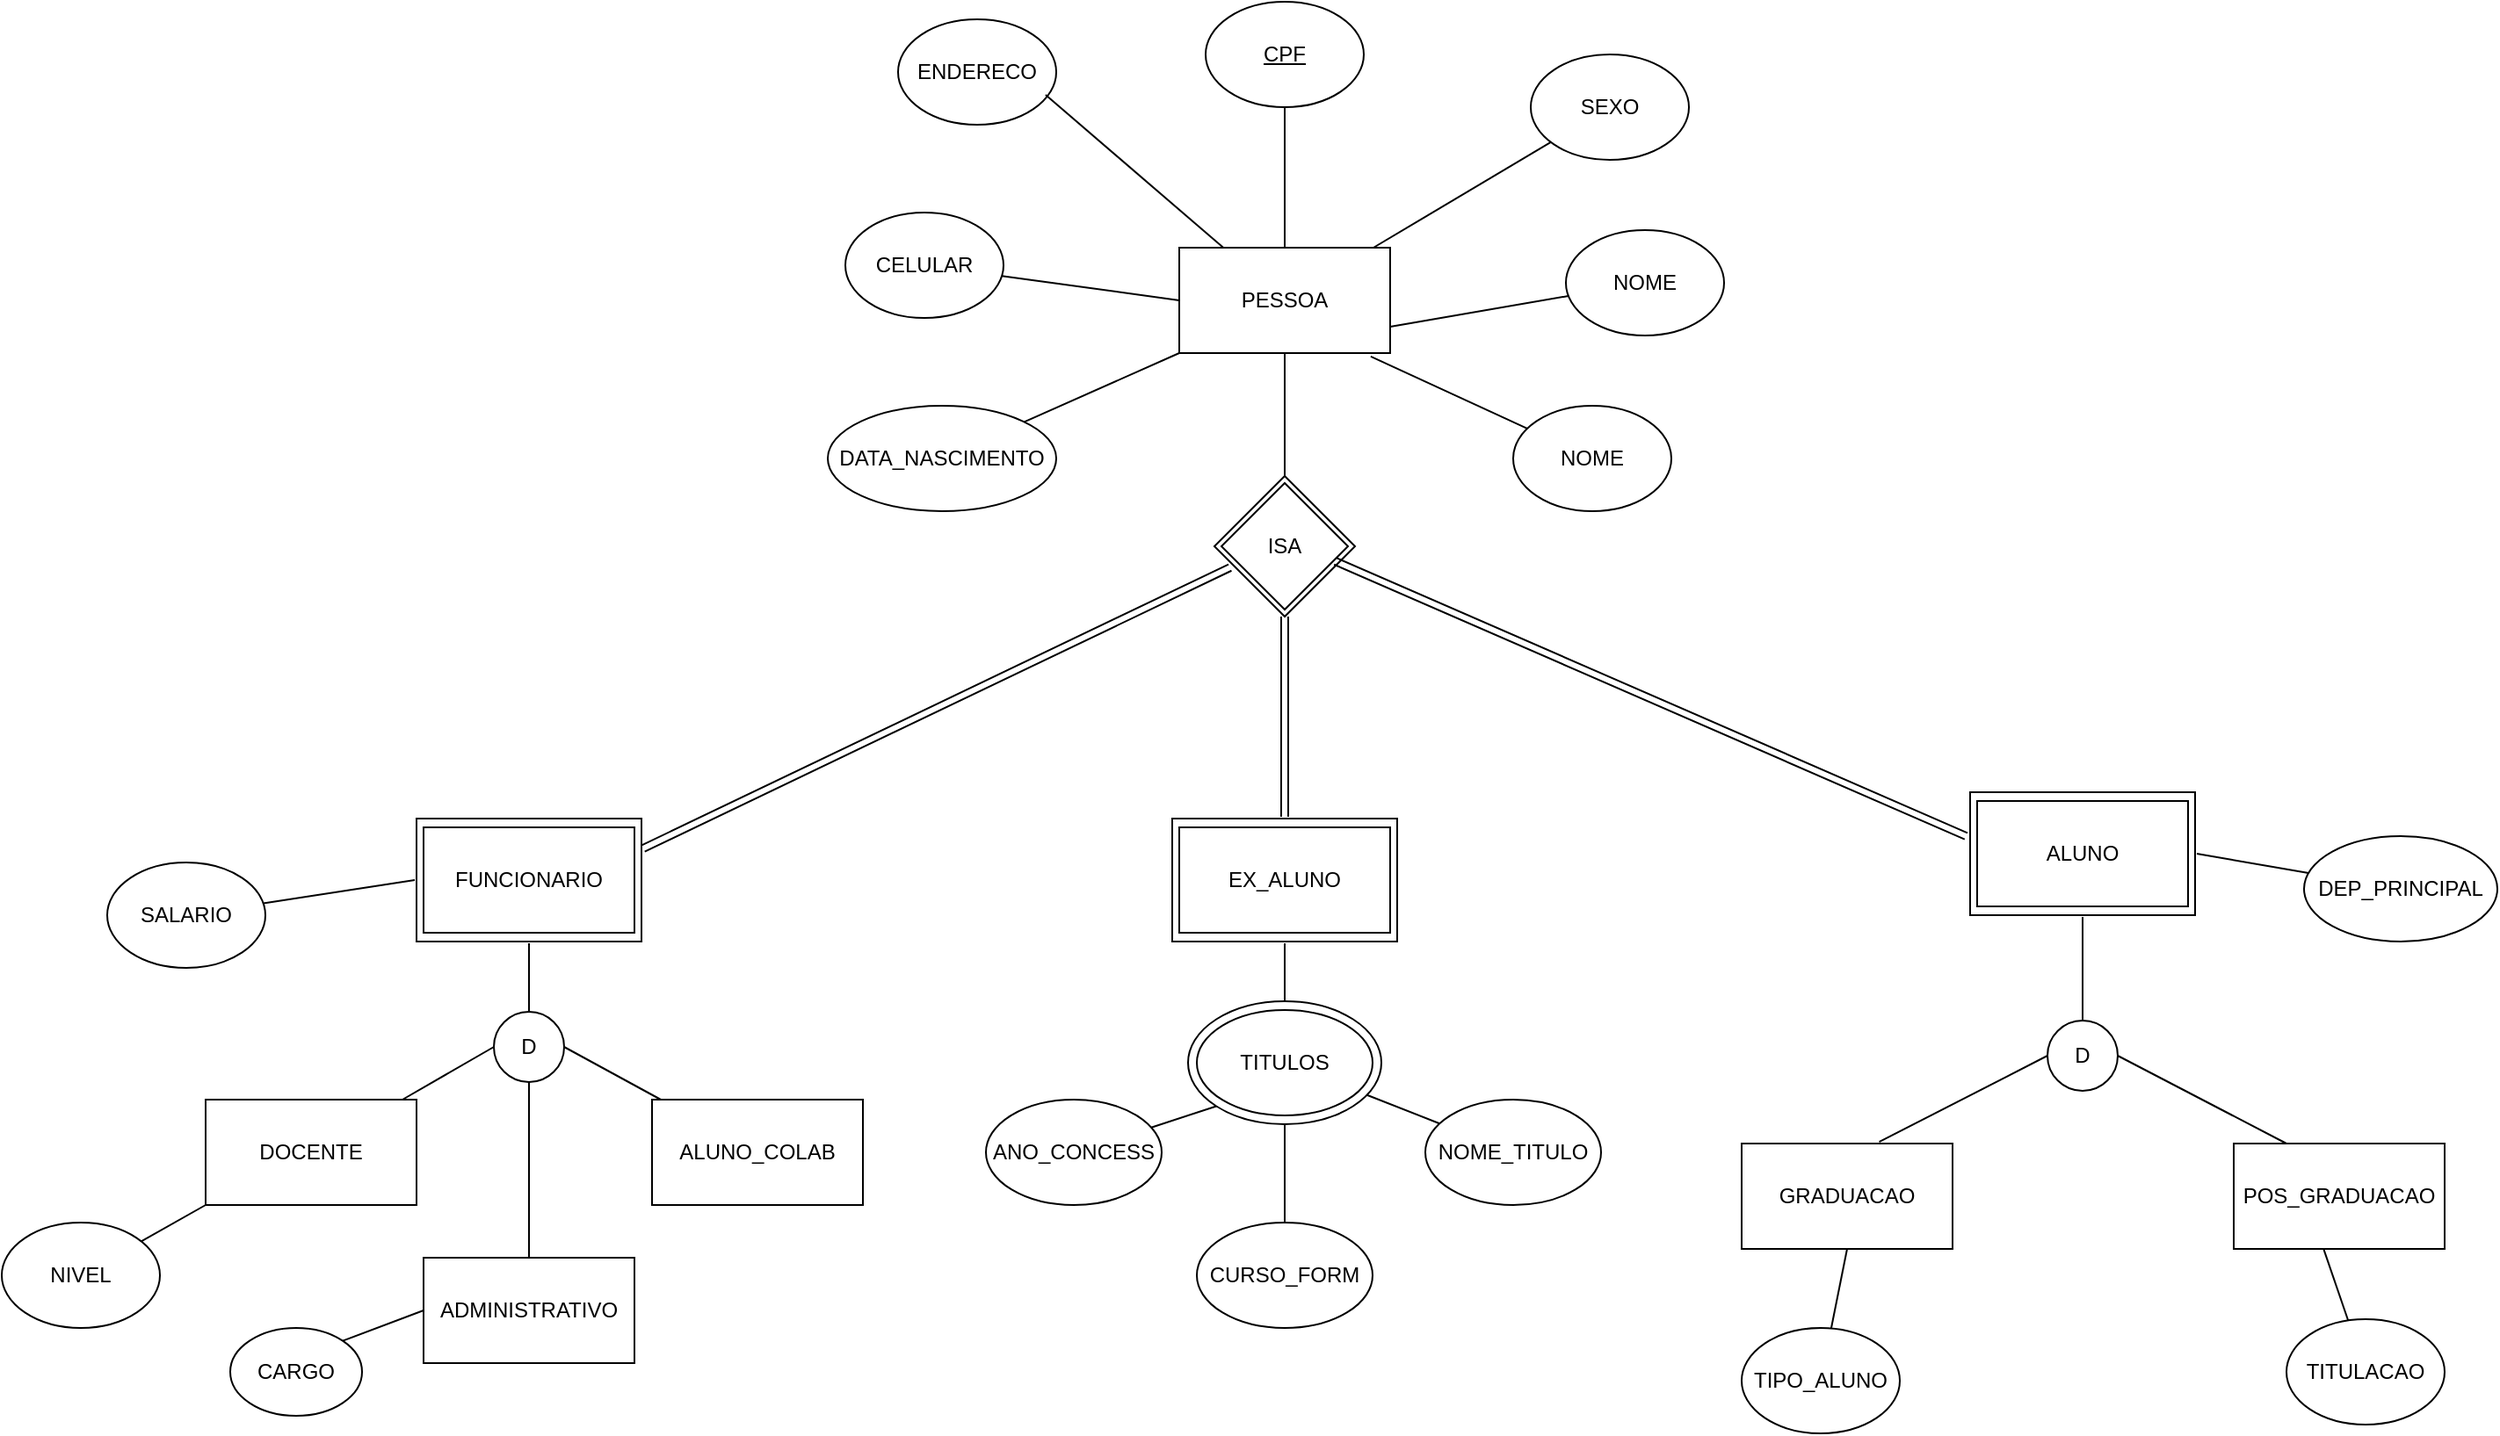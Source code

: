 <mxfile version="24.7.16">
  <diagram name="Página-1" id="u749EwfQCi2cCJrFoXEE">
    <mxGraphModel dx="1687" dy="885" grid="1" gridSize="10" guides="1" tooltips="1" connect="1" arrows="1" fold="1" page="1" pageScale="1" pageWidth="1600" pageHeight="900" math="0" shadow="0">
      <root>
        <mxCell id="0" />
        <mxCell id="1" parent="0" />
        <mxCell id="or4VyKjwcbR6dctSnrOE-1" value="PESSOA" style="rounded=0;whiteSpace=wrap;html=1;" vertex="1" parent="1">
          <mxGeometry x="730" y="180" width="120" height="60" as="geometry" />
        </mxCell>
        <mxCell id="or4VyKjwcbR6dctSnrOE-3" value="&lt;u&gt;CPF&lt;/u&gt;" style="ellipse;whiteSpace=wrap;html=1;" vertex="1" parent="1">
          <mxGeometry x="745" y="40" width="90" height="60" as="geometry" />
        </mxCell>
        <mxCell id="or4VyKjwcbR6dctSnrOE-4" value="NOME" style="ellipse;whiteSpace=wrap;html=1;" vertex="1" parent="1">
          <mxGeometry x="920" y="270" width="90" height="60" as="geometry" />
        </mxCell>
        <mxCell id="or4VyKjwcbR6dctSnrOE-5" value="NOME" style="ellipse;whiteSpace=wrap;html=1;" vertex="1" parent="1">
          <mxGeometry x="950" y="170" width="90" height="60" as="geometry" />
        </mxCell>
        <mxCell id="or4VyKjwcbR6dctSnrOE-6" value="SEXO" style="ellipse;whiteSpace=wrap;html=1;" vertex="1" parent="1">
          <mxGeometry x="930" y="70" width="90" height="60" as="geometry" />
        </mxCell>
        <mxCell id="or4VyKjwcbR6dctSnrOE-7" value="ENDERECO" style="ellipse;whiteSpace=wrap;html=1;" vertex="1" parent="1">
          <mxGeometry x="570" y="50" width="90" height="60" as="geometry" />
        </mxCell>
        <mxCell id="or4VyKjwcbR6dctSnrOE-8" value="CELULAR" style="ellipse;whiteSpace=wrap;html=1;" vertex="1" parent="1">
          <mxGeometry x="540" y="160" width="90" height="60" as="geometry" />
        </mxCell>
        <mxCell id="or4VyKjwcbR6dctSnrOE-9" value="DATA_NASCIMENTO" style="ellipse;whiteSpace=wrap;html=1;" vertex="1" parent="1">
          <mxGeometry x="530" y="270" width="130" height="60" as="geometry" />
        </mxCell>
        <mxCell id="or4VyKjwcbR6dctSnrOE-10" value="" style="endArrow=none;html=1;rounded=0;entryX=0;entryY=0.5;entryDx=0;entryDy=0;" edge="1" parent="1" source="or4VyKjwcbR6dctSnrOE-8" target="or4VyKjwcbR6dctSnrOE-1">
          <mxGeometry width="50" height="50" relative="1" as="geometry">
            <mxPoint x="750" y="240" as="sourcePoint" />
            <mxPoint x="800" y="190" as="targetPoint" />
          </mxGeometry>
        </mxCell>
        <mxCell id="or4VyKjwcbR6dctSnrOE-11" value="" style="endArrow=none;html=1;rounded=0;entryX=0;entryY=1;entryDx=0;entryDy=0;" edge="1" parent="1" source="or4VyKjwcbR6dctSnrOE-9" target="or4VyKjwcbR6dctSnrOE-1">
          <mxGeometry width="50" height="50" relative="1" as="geometry">
            <mxPoint x="640" y="227" as="sourcePoint" />
            <mxPoint x="740" y="220" as="targetPoint" />
          </mxGeometry>
        </mxCell>
        <mxCell id="or4VyKjwcbR6dctSnrOE-12" value="" style="endArrow=none;html=1;rounded=0;exitX=0.908;exitY=1.033;exitDx=0;exitDy=0;exitPerimeter=0;" edge="1" parent="1" source="or4VyKjwcbR6dctSnrOE-1" target="or4VyKjwcbR6dctSnrOE-4">
          <mxGeometry width="50" height="50" relative="1" as="geometry">
            <mxPoint x="650" y="237" as="sourcePoint" />
            <mxPoint x="750" y="230" as="targetPoint" />
          </mxGeometry>
        </mxCell>
        <mxCell id="or4VyKjwcbR6dctSnrOE-13" value="" style="endArrow=none;html=1;rounded=0;exitX=1;exitY=0.75;exitDx=0;exitDy=0;" edge="1" parent="1" source="or4VyKjwcbR6dctSnrOE-1" target="or4VyKjwcbR6dctSnrOE-5">
          <mxGeometry width="50" height="50" relative="1" as="geometry">
            <mxPoint x="660" y="247" as="sourcePoint" />
            <mxPoint x="760" y="240" as="targetPoint" />
          </mxGeometry>
        </mxCell>
        <mxCell id="or4VyKjwcbR6dctSnrOE-14" value="" style="endArrow=none;html=1;rounded=0;" edge="1" parent="1" source="or4VyKjwcbR6dctSnrOE-1" target="or4VyKjwcbR6dctSnrOE-6">
          <mxGeometry width="50" height="50" relative="1" as="geometry">
            <mxPoint x="670" y="257" as="sourcePoint" />
            <mxPoint x="770" y="250" as="targetPoint" />
          </mxGeometry>
        </mxCell>
        <mxCell id="or4VyKjwcbR6dctSnrOE-15" value="" style="endArrow=none;html=1;rounded=0;" edge="1" parent="1" source="or4VyKjwcbR6dctSnrOE-1" target="or4VyKjwcbR6dctSnrOE-3">
          <mxGeometry width="50" height="50" relative="1" as="geometry">
            <mxPoint x="680" y="267" as="sourcePoint" />
            <mxPoint x="780" y="260" as="targetPoint" />
          </mxGeometry>
        </mxCell>
        <mxCell id="or4VyKjwcbR6dctSnrOE-16" value="" style="endArrow=none;html=1;rounded=0;exitX=0.933;exitY=0.717;exitDx=0;exitDy=0;exitPerimeter=0;" edge="1" parent="1" source="or4VyKjwcbR6dctSnrOE-7" target="or4VyKjwcbR6dctSnrOE-1">
          <mxGeometry width="50" height="50" relative="1" as="geometry">
            <mxPoint x="690" y="277" as="sourcePoint" />
            <mxPoint x="790" y="270" as="targetPoint" />
          </mxGeometry>
        </mxCell>
        <mxCell id="or4VyKjwcbR6dctSnrOE-17" value="D" style="ellipse;whiteSpace=wrap;html=1;aspect=fixed;" vertex="1" parent="1">
          <mxGeometry x="340" y="615" width="40" height="40" as="geometry" />
        </mxCell>
        <mxCell id="or4VyKjwcbR6dctSnrOE-19" value="FUNCIONARIO" style="rounded=0;whiteSpace=wrap;html=1;perimeterSpacing=1;fillStyle=auto;" vertex="1" parent="1">
          <mxGeometry x="300" y="510" width="120" height="60" as="geometry" />
        </mxCell>
        <mxCell id="or4VyKjwcbR6dctSnrOE-20" value="ISA" style="rhombus;whiteSpace=wrap;html=1;double=1;" vertex="1" parent="1">
          <mxGeometry x="750" y="310" width="80" height="80" as="geometry" />
        </mxCell>
        <mxCell id="or4VyKjwcbR6dctSnrOE-21" value="" style="endArrow=none;html=1;rounded=0;entryX=0.5;entryY=1;entryDx=0;entryDy=0;exitX=0.5;exitY=0;exitDx=0;exitDy=0;" edge="1" parent="1" source="or4VyKjwcbR6dctSnrOE-20" target="or4VyKjwcbR6dctSnrOE-1">
          <mxGeometry width="50" height="50" relative="1" as="geometry">
            <mxPoint x="710" y="297" as="sourcePoint" />
            <mxPoint x="810" y="290" as="targetPoint" />
          </mxGeometry>
        </mxCell>
        <mxCell id="or4VyKjwcbR6dctSnrOE-22" value="" style="endArrow=none;html=1;rounded=0;entryX=0.111;entryY=0.651;entryDx=0;entryDy=0;shape=link;exitX=1;exitY=0.25;exitDx=0;exitDy=0;entryPerimeter=0;" edge="1" parent="1" source="or4VyKjwcbR6dctSnrOE-23" target="or4VyKjwcbR6dctSnrOE-20">
          <mxGeometry width="50" height="50" relative="1" as="geometry">
            <mxPoint x="470" y="410" as="sourcePoint" />
            <mxPoint x="500" y="280" as="targetPoint" />
          </mxGeometry>
        </mxCell>
        <mxCell id="or4VyKjwcbR6dctSnrOE-23" value="" style="rounded=0;whiteSpace=wrap;html=1;perimeterSpacing=1;fillStyle=auto;fillColor=none;" vertex="1" parent="1">
          <mxGeometry x="296" y="505" width="128" height="70" as="geometry" />
        </mxCell>
        <mxCell id="or4VyKjwcbR6dctSnrOE-24" value="SALARIO" style="ellipse;whiteSpace=wrap;html=1;" vertex="1" parent="1">
          <mxGeometry x="120" y="530" width="90" height="60" as="geometry" />
        </mxCell>
        <mxCell id="or4VyKjwcbR6dctSnrOE-25" value="" style="endArrow=none;html=1;rounded=0;exitX=0;exitY=0.5;exitDx=0;exitDy=0;" edge="1" parent="1" source="or4VyKjwcbR6dctSnrOE-23" target="or4VyKjwcbR6dctSnrOE-24">
          <mxGeometry width="50" height="50" relative="1" as="geometry">
            <mxPoint x="300" y="550" as="sourcePoint" />
            <mxPoint x="430" y="390" as="targetPoint" />
          </mxGeometry>
        </mxCell>
        <mxCell id="or4VyKjwcbR6dctSnrOE-26" value="" style="endArrow=none;html=1;rounded=0;entryX=0.5;entryY=1;entryDx=0;entryDy=0;" edge="1" parent="1" source="or4VyKjwcbR6dctSnrOE-17" target="or4VyKjwcbR6dctSnrOE-23">
          <mxGeometry width="50" height="50" relative="1" as="geometry">
            <mxPoint x="340" y="397" as="sourcePoint" />
            <mxPoint x="440" y="390" as="targetPoint" />
          </mxGeometry>
        </mxCell>
        <mxCell id="or4VyKjwcbR6dctSnrOE-27" value="DOCENTE" style="rounded=0;whiteSpace=wrap;html=1;strokeColor=default;align=center;verticalAlign=middle;fontFamily=Helvetica;fontSize=12;fontColor=default;fillColor=default;" vertex="1" parent="1">
          <mxGeometry x="176" y="665" width="120" height="60" as="geometry" />
        </mxCell>
        <mxCell id="or4VyKjwcbR6dctSnrOE-28" value="ADMINISTRATIVO" style="rounded=0;whiteSpace=wrap;html=1;strokeColor=default;align=center;verticalAlign=middle;fontFamily=Helvetica;fontSize=12;fontColor=default;fillColor=default;" vertex="1" parent="1">
          <mxGeometry x="300" y="755" width="120" height="60" as="geometry" />
        </mxCell>
        <mxCell id="or4VyKjwcbR6dctSnrOE-29" value="ALUNO_COLAB" style="rounded=0;whiteSpace=wrap;html=1;strokeColor=default;align=center;verticalAlign=middle;fontFamily=Helvetica;fontSize=12;fontColor=default;fillColor=default;" vertex="1" parent="1">
          <mxGeometry x="430" y="665" width="120" height="60" as="geometry" />
        </mxCell>
        <mxCell id="or4VyKjwcbR6dctSnrOE-30" value="" style="endArrow=none;html=1;rounded=0;entryX=0;entryY=0.5;entryDx=0;entryDy=0;" edge="1" parent="1" source="or4VyKjwcbR6dctSnrOE-27" target="or4VyKjwcbR6dctSnrOE-17">
          <mxGeometry width="50" height="50" relative="1" as="geometry">
            <mxPoint x="350" y="407" as="sourcePoint" />
            <mxPoint x="450" y="400" as="targetPoint" />
          </mxGeometry>
        </mxCell>
        <mxCell id="or4VyKjwcbR6dctSnrOE-31" value="" style="endArrow=none;html=1;rounded=0;exitX=1;exitY=0.5;exitDx=0;exitDy=0;" edge="1" parent="1" source="or4VyKjwcbR6dctSnrOE-17" target="or4VyKjwcbR6dctSnrOE-29">
          <mxGeometry width="50" height="50" relative="1" as="geometry">
            <mxPoint x="360" y="417" as="sourcePoint" />
            <mxPoint x="410" y="695" as="targetPoint" />
          </mxGeometry>
        </mxCell>
        <mxCell id="or4VyKjwcbR6dctSnrOE-32" value="" style="endArrow=none;html=1;rounded=0;exitX=0.5;exitY=1;exitDx=0;exitDy=0;" edge="1" parent="1" source="or4VyKjwcbR6dctSnrOE-17" target="or4VyKjwcbR6dctSnrOE-28">
          <mxGeometry width="50" height="50" relative="1" as="geometry">
            <mxPoint x="370" y="427" as="sourcePoint" />
            <mxPoint x="470" y="420" as="targetPoint" />
          </mxGeometry>
        </mxCell>
        <mxCell id="or4VyKjwcbR6dctSnrOE-33" value="NIVEL" style="ellipse;whiteSpace=wrap;html=1;" vertex="1" parent="1">
          <mxGeometry x="60" y="735" width="90" height="60" as="geometry" />
        </mxCell>
        <mxCell id="or4VyKjwcbR6dctSnrOE-34" value="" style="endArrow=none;html=1;rounded=0;entryX=0;entryY=1;entryDx=0;entryDy=0;" edge="1" parent="1" source="or4VyKjwcbR6dctSnrOE-33" target="or4VyKjwcbR6dctSnrOE-27">
          <mxGeometry width="50" height="50" relative="1" as="geometry">
            <mxPoint x="380" y="437" as="sourcePoint" />
            <mxPoint x="480" y="430" as="targetPoint" />
          </mxGeometry>
        </mxCell>
        <mxCell id="or4VyKjwcbR6dctSnrOE-39" value="CARGO" style="ellipse;whiteSpace=wrap;html=1;" vertex="1" parent="1">
          <mxGeometry x="190" y="795" width="75" height="50" as="geometry" />
        </mxCell>
        <mxCell id="or4VyKjwcbR6dctSnrOE-40" value="" style="endArrow=none;html=1;rounded=0;entryX=0;entryY=0.5;entryDx=0;entryDy=0;exitX=1;exitY=0;exitDx=0;exitDy=0;" edge="1" parent="1" source="or4VyKjwcbR6dctSnrOE-39" target="or4VyKjwcbR6dctSnrOE-28">
          <mxGeometry width="50" height="50" relative="1" as="geometry">
            <mxPoint x="390" y="447" as="sourcePoint" />
            <mxPoint x="490" y="440" as="targetPoint" />
          </mxGeometry>
        </mxCell>
        <mxCell id="or4VyKjwcbR6dctSnrOE-43" value="" style="rounded=0;whiteSpace=wrap;html=1;perimeterSpacing=1;fillStyle=auto;fillColor=none;" vertex="1" parent="1">
          <mxGeometry x="726" y="505" width="128" height="70" as="geometry" />
        </mxCell>
        <mxCell id="or4VyKjwcbR6dctSnrOE-46" value="EX_ALUNO" style="rounded=0;whiteSpace=wrap;html=1;" vertex="1" parent="1">
          <mxGeometry x="730" y="510" width="120" height="60" as="geometry" />
        </mxCell>
        <mxCell id="or4VyKjwcbR6dctSnrOE-47" value="" style="endArrow=none;html=1;rounded=0;entryX=0.5;entryY=1;entryDx=0;entryDy=0;shape=link;exitX=0.5;exitY=0;exitDx=0;exitDy=0;" edge="1" parent="1" source="or4VyKjwcbR6dctSnrOE-43" target="or4VyKjwcbR6dctSnrOE-20">
          <mxGeometry width="50" height="50" relative="1" as="geometry">
            <mxPoint x="435" y="447" as="sourcePoint" />
            <mxPoint x="769" y="372" as="targetPoint" />
          </mxGeometry>
        </mxCell>
        <mxCell id="or4VyKjwcbR6dctSnrOE-48" value="NOME_TITULO" style="ellipse;whiteSpace=wrap;html=1;" vertex="1" parent="1">
          <mxGeometry x="870" y="665" width="100" height="60" as="geometry" />
        </mxCell>
        <mxCell id="or4VyKjwcbR6dctSnrOE-49" value="ANO_CONCESS" style="ellipse;whiteSpace=wrap;html=1;" vertex="1" parent="1">
          <mxGeometry x="620" y="665" width="100" height="60" as="geometry" />
        </mxCell>
        <mxCell id="or4VyKjwcbR6dctSnrOE-50" value="CURSO_FORM" style="ellipse;whiteSpace=wrap;html=1;" vertex="1" parent="1">
          <mxGeometry x="740" y="735" width="100" height="60" as="geometry" />
        </mxCell>
        <mxCell id="or4VyKjwcbR6dctSnrOE-51" value="" style="endArrow=none;html=1;rounded=0;entryX=0;entryY=1;entryDx=0;entryDy=0;" edge="1" parent="1" source="or4VyKjwcbR6dctSnrOE-49" target="or4VyKjwcbR6dctSnrOE-71">
          <mxGeometry width="50" height="50" relative="1" as="geometry">
            <mxPoint x="640" y="298" as="sourcePoint" />
            <mxPoint x="740" y="250" as="targetPoint" />
          </mxGeometry>
        </mxCell>
        <mxCell id="or4VyKjwcbR6dctSnrOE-52" value="" style="endArrow=none;html=1;rounded=0;exitX=0.5;exitY=0;exitDx=0;exitDy=0;entryX=0.5;entryY=1;entryDx=0;entryDy=0;" edge="1" parent="1" source="or4VyKjwcbR6dctSnrOE-71" target="or4VyKjwcbR6dctSnrOE-43">
          <mxGeometry width="50" height="50" relative="1" as="geometry">
            <mxPoint x="696" y="624" as="sourcePoint" />
            <mxPoint x="790" y="580" as="targetPoint" />
          </mxGeometry>
        </mxCell>
        <mxCell id="or4VyKjwcbR6dctSnrOE-53" value="" style="endArrow=none;html=1;rounded=0;" edge="1" parent="1" source="or4VyKjwcbR6dctSnrOE-48" target="or4VyKjwcbR6dctSnrOE-71">
          <mxGeometry width="50" height="50" relative="1" as="geometry">
            <mxPoint x="706" y="634" as="sourcePoint" />
            <mxPoint x="745" y="596" as="targetPoint" />
          </mxGeometry>
        </mxCell>
        <mxCell id="or4VyKjwcbR6dctSnrOE-54" value="" style="rounded=0;whiteSpace=wrap;html=1;perimeterSpacing=1;fillStyle=auto;fillColor=none;" vertex="1" parent="1">
          <mxGeometry x="1180" y="490" width="128" height="70" as="geometry" />
        </mxCell>
        <mxCell id="or4VyKjwcbR6dctSnrOE-55" value="ALUNO" style="rounded=0;whiteSpace=wrap;html=1;" vertex="1" parent="1">
          <mxGeometry x="1184" y="495" width="120" height="60" as="geometry" />
        </mxCell>
        <mxCell id="or4VyKjwcbR6dctSnrOE-56" value="DEP_PRINCIPAL" style="ellipse;whiteSpace=wrap;html=1;" vertex="1" parent="1">
          <mxGeometry x="1370" y="515" width="110" height="60" as="geometry" />
        </mxCell>
        <mxCell id="or4VyKjwcbR6dctSnrOE-57" value="" style="endArrow=none;html=1;rounded=0;entryX=-0.01;entryY=0.361;entryDx=0;entryDy=0;shape=link;exitX=0.861;exitY=0.607;exitDx=0;exitDy=0;entryPerimeter=0;exitPerimeter=0;" edge="1" parent="1" source="or4VyKjwcbR6dctSnrOE-20" target="or4VyKjwcbR6dctSnrOE-54">
          <mxGeometry width="50" height="50" relative="1" as="geometry">
            <mxPoint x="930" y="459.92" as="sourcePoint" />
            <mxPoint x="1264" y="299.92" as="targetPoint" />
          </mxGeometry>
        </mxCell>
        <mxCell id="or4VyKjwcbR6dctSnrOE-61" value="" style="endArrow=none;html=1;rounded=0;entryX=1;entryY=0.5;entryDx=0;entryDy=0;" edge="1" parent="1" source="or4VyKjwcbR6dctSnrOE-56" target="or4VyKjwcbR6dctSnrOE-54">
          <mxGeometry width="50" height="50" relative="1" as="geometry">
            <mxPoint x="904" y="624" as="sourcePoint" />
            <mxPoint x="865" y="586" as="targetPoint" />
          </mxGeometry>
        </mxCell>
        <mxCell id="or4VyKjwcbR6dctSnrOE-62" value="D" style="ellipse;whiteSpace=wrap;html=1;aspect=fixed;strokeColor=default;align=center;verticalAlign=middle;fontFamily=Helvetica;fontSize=12;fontColor=default;fillColor=default;" vertex="1" parent="1">
          <mxGeometry x="1224" y="620" width="40" height="40" as="geometry" />
        </mxCell>
        <mxCell id="or4VyKjwcbR6dctSnrOE-63" value="" style="endArrow=none;html=1;rounded=0;entryX=0.5;entryY=1;entryDx=0;entryDy=0;" edge="1" parent="1" source="or4VyKjwcbR6dctSnrOE-62" target="or4VyKjwcbR6dctSnrOE-54">
          <mxGeometry width="50" height="50" relative="1" as="geometry">
            <mxPoint x="1383" y="546" as="sourcePoint" />
            <mxPoint x="1319" y="535" as="targetPoint" />
          </mxGeometry>
        </mxCell>
        <mxCell id="or4VyKjwcbR6dctSnrOE-64" value="GRADUACAO" style="rounded=0;whiteSpace=wrap;html=1;strokeColor=default;align=center;verticalAlign=middle;fontFamily=Helvetica;fontSize=12;fontColor=default;fillColor=default;" vertex="1" parent="1">
          <mxGeometry x="1050" y="690" width="120" height="60" as="geometry" />
        </mxCell>
        <mxCell id="or4VyKjwcbR6dctSnrOE-65" value="POS_GRADUACAO" style="rounded=0;whiteSpace=wrap;html=1;strokeColor=default;align=center;verticalAlign=middle;fontFamily=Helvetica;fontSize=12;fontColor=default;fillColor=default;" vertex="1" parent="1">
          <mxGeometry x="1330" y="690" width="120" height="60" as="geometry" />
        </mxCell>
        <mxCell id="or4VyKjwcbR6dctSnrOE-66" value="" style="endArrow=none;html=1;rounded=0;entryX=0;entryY=0.5;entryDx=0;entryDy=0;exitX=0.652;exitY=-0.015;exitDx=0;exitDy=0;exitPerimeter=0;" edge="1" parent="1" source="or4VyKjwcbR6dctSnrOE-64" target="or4VyKjwcbR6dctSnrOE-62">
          <mxGeometry width="50" height="50" relative="1" as="geometry">
            <mxPoint x="1127" y="700" as="sourcePoint" />
            <mxPoint x="1329" y="545" as="targetPoint" />
          </mxGeometry>
        </mxCell>
        <mxCell id="or4VyKjwcbR6dctSnrOE-67" value="" style="endArrow=none;html=1;rounded=0;entryX=1;entryY=0.5;entryDx=0;entryDy=0;exitX=0.25;exitY=0;exitDx=0;exitDy=0;" edge="1" parent="1" source="or4VyKjwcbR6dctSnrOE-65" target="or4VyKjwcbR6dctSnrOE-62">
          <mxGeometry width="50" height="50" relative="1" as="geometry">
            <mxPoint x="1403" y="566" as="sourcePoint" />
            <mxPoint x="1339" y="555" as="targetPoint" />
          </mxGeometry>
        </mxCell>
        <mxCell id="or4VyKjwcbR6dctSnrOE-69" value="" style="endArrow=none;html=1;rounded=0;exitX=0.5;exitY=0;exitDx=0;exitDy=0;entryX=0.5;entryY=1;entryDx=0;entryDy=0;" edge="1" parent="1" source="or4VyKjwcbR6dctSnrOE-50" target="or4VyKjwcbR6dctSnrOE-71">
          <mxGeometry width="50" height="50" relative="1" as="geometry">
            <mxPoint x="790" y="690" as="sourcePoint" />
            <mxPoint x="790" y="576" as="targetPoint" />
          </mxGeometry>
        </mxCell>
        <mxCell id="or4VyKjwcbR6dctSnrOE-68" value="TITULOS" style="ellipse;whiteSpace=wrap;html=1;" vertex="1" parent="1">
          <mxGeometry x="740" y="614" width="100" height="60" as="geometry" />
        </mxCell>
        <mxCell id="or4VyKjwcbR6dctSnrOE-71" value="" style="ellipse;whiteSpace=wrap;html=1;align=center;verticalAlign=middle;fontFamily=Helvetica;fontSize=12;fillColor=none;" vertex="1" parent="1">
          <mxGeometry x="735" y="609" width="110" height="70" as="geometry" />
        </mxCell>
        <mxCell id="or4VyKjwcbR6dctSnrOE-73" value="TITULACAO" style="ellipse;whiteSpace=wrap;html=1;" vertex="1" parent="1">
          <mxGeometry x="1360" y="790" width="90" height="60" as="geometry" />
        </mxCell>
        <mxCell id="or4VyKjwcbR6dctSnrOE-74" value="TIPO_ALUNO" style="ellipse;whiteSpace=wrap;html=1;" vertex="1" parent="1">
          <mxGeometry x="1050" y="795" width="90" height="60" as="geometry" />
        </mxCell>
        <mxCell id="or4VyKjwcbR6dctSnrOE-75" value="" style="endArrow=none;html=1;rounded=0;entryX=0.427;entryY=1.005;entryDx=0;entryDy=0;entryPerimeter=0;" edge="1" parent="1" source="or4VyKjwcbR6dctSnrOE-73" target="or4VyKjwcbR6dctSnrOE-65">
          <mxGeometry width="50" height="50" relative="1" as="geometry">
            <mxPoint x="1413" y="576" as="sourcePoint" />
            <mxPoint x="1349" y="565" as="targetPoint" />
          </mxGeometry>
        </mxCell>
        <mxCell id="or4VyKjwcbR6dctSnrOE-76" value="" style="endArrow=none;html=1;rounded=0;entryX=0.5;entryY=1;entryDx=0;entryDy=0;" edge="1" parent="1" source="or4VyKjwcbR6dctSnrOE-74" target="or4VyKjwcbR6dctSnrOE-64">
          <mxGeometry width="50" height="50" relative="1" as="geometry">
            <mxPoint x="1423" y="586" as="sourcePoint" />
            <mxPoint x="1359" y="575" as="targetPoint" />
          </mxGeometry>
        </mxCell>
      </root>
    </mxGraphModel>
  </diagram>
</mxfile>
